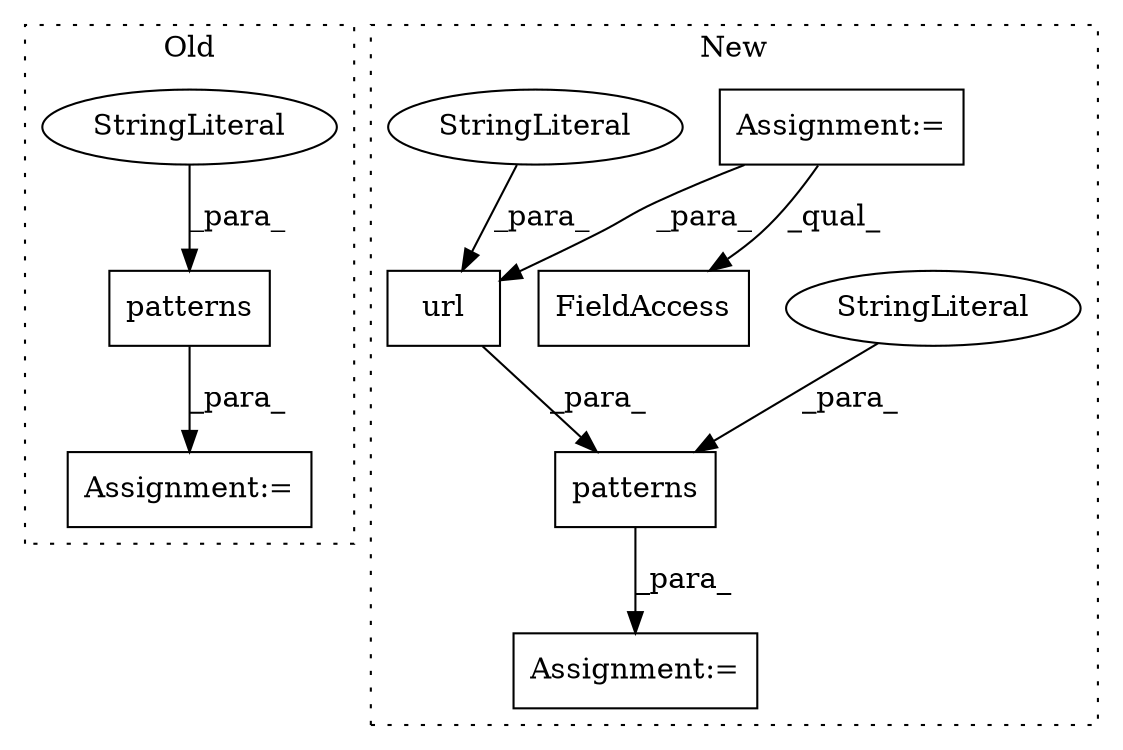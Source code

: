 digraph G {
subgraph cluster0 {
1 [label="patterns" a="32" s="125,205" l="9,2" shape="box"];
4 [label="StringLiteral" a="45" s="134" l="24" shape="ellipse"];
8 [label="Assignment:=" a="7" s="124" l="1" shape="box"];
label = "Old";
style="dotted";
}
subgraph cluster1 {
2 [label="patterns" a="32" s="174,377" l="9,1" shape="box"];
3 [label="StringLiteral" a="45" s="183" l="24" shape="ellipse"];
5 [label="Assignment:=" a="7" s="130" l="5" shape="box"];
6 [label="FieldAccess" a="22" s="266" l="22" shape="box"];
7 [label="Assignment:=" a="7" s="173" l="1" shape="box"];
9 [label="url" a="32" s="314,376" l="4,1" shape="box"];
10 [label="StringLiteral" a="45" s="354" l="22" shape="ellipse"];
label = "New";
style="dotted";
}
1 -> 8 [label="_para_"];
2 -> 7 [label="_para_"];
3 -> 2 [label="_para_"];
4 -> 1 [label="_para_"];
5 -> 6 [label="_qual_"];
5 -> 9 [label="_para_"];
9 -> 2 [label="_para_"];
10 -> 9 [label="_para_"];
}